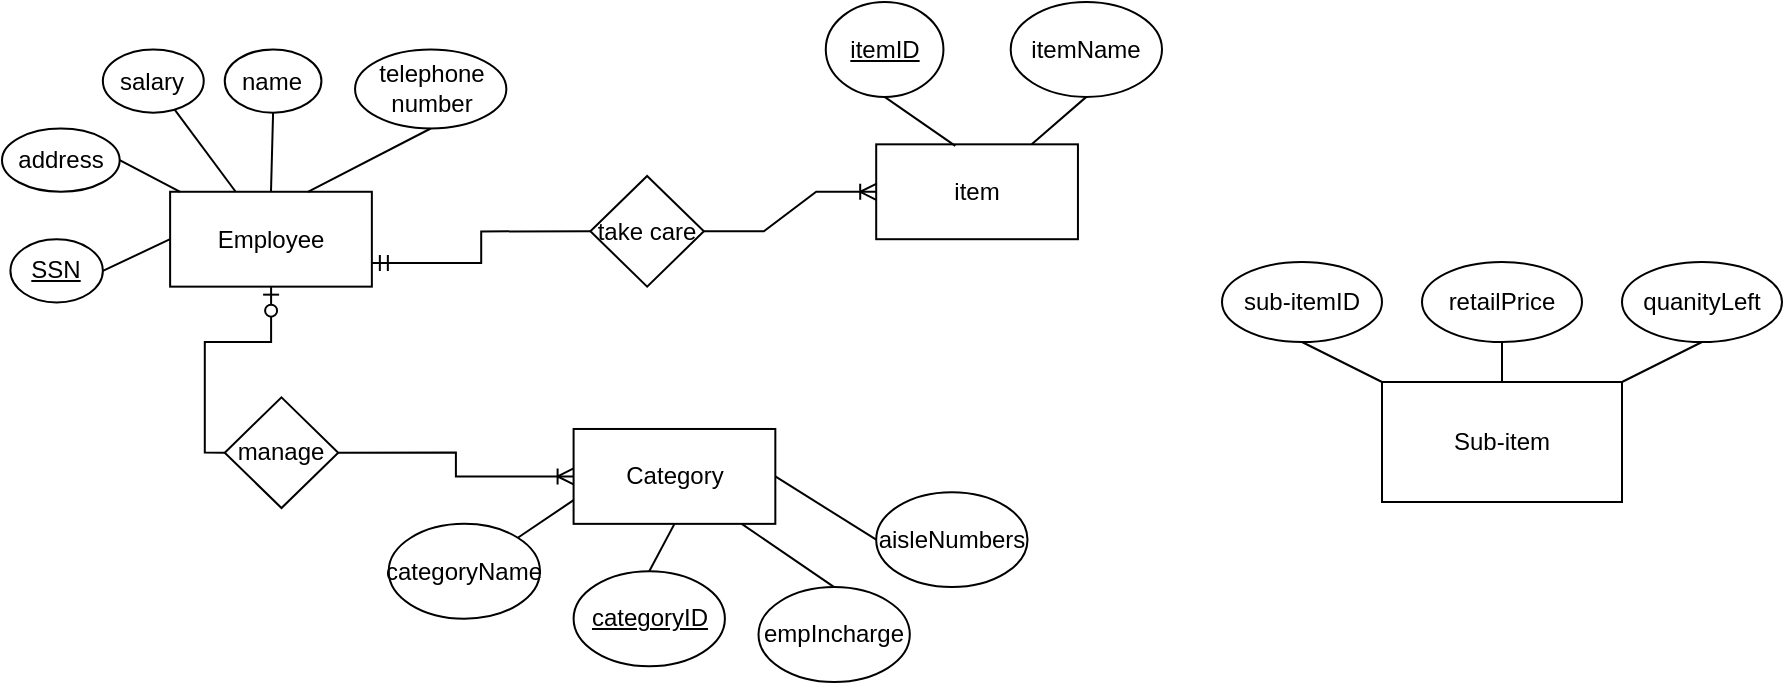 <mxfile version="20.8.19" type="github"><diagram name="Page-1" id="Hb8jT13U7dK3vNpKudgU"><mxGraphModel dx="1682" dy="518" grid="1" gridSize="10" guides="1" tooltips="1" connect="1" arrows="1" fold="1" page="1" pageScale="1" pageWidth="827" pageHeight="1169" math="0" shadow="0"><root><mxCell id="0"/><mxCell id="1" parent="0"/><mxCell id="pVPWwBX25Paq45T395zx-2" value="" style="group;movable=1;resizable=1;rotatable=1;deletable=1;editable=1;locked=0;connectable=1;" vertex="1" connectable="0" parent="1"><mxGeometry x="-810" y="10" width="580" height="340" as="geometry"/></mxCell><mxCell id="_CNHDKaY29BKCdkUsdy_-1" value="Employee&lt;br&gt;" style="rounded=0;whiteSpace=wrap;html=1;movable=0;resizable=0;rotatable=0;deletable=0;editable=0;locked=1;connectable=0;" vertex="1" parent="pVPWwBX25Paq45T395zx-2"><mxGeometry x="84.058" y="94.884" width="100.87" height="47.442" as="geometry"/></mxCell><mxCell id="_CNHDKaY29BKCdkUsdy_-2" value="&lt;u&gt;SSN&lt;/u&gt;" style="ellipse;whiteSpace=wrap;html=1;movable=0;resizable=0;rotatable=0;deletable=0;editable=0;locked=1;connectable=0;" vertex="1" parent="pVPWwBX25Paq45T395zx-2"><mxGeometry x="4.203" y="118.605" width="46.232" height="31.628" as="geometry"/></mxCell><mxCell id="_CNHDKaY29BKCdkUsdy_-3" value="salary&lt;br&gt;" style="ellipse;whiteSpace=wrap;html=1;movable=0;resizable=0;rotatable=0;deletable=0;editable=0;locked=1;connectable=0;" vertex="1" parent="pVPWwBX25Paq45T395zx-2"><mxGeometry x="50.435" y="23.721" width="50.435" height="31.628" as="geometry"/></mxCell><mxCell id="_CNHDKaY29BKCdkUsdy_-4" value="name" style="ellipse;whiteSpace=wrap;html=1;movable=0;resizable=0;rotatable=0;deletable=0;editable=0;locked=1;connectable=0;" vertex="1" parent="pVPWwBX25Paq45T395zx-2"><mxGeometry x="111.377" y="23.721" width="48.333" height="31.628" as="geometry"/></mxCell><mxCell id="_CNHDKaY29BKCdkUsdy_-5" value="telephone &lt;br&gt;number" style="ellipse;whiteSpace=wrap;html=1;movable=0;resizable=0;rotatable=0;deletable=0;editable=0;locked=1;connectable=0;" vertex="1" parent="pVPWwBX25Paq45T395zx-2"><mxGeometry x="176.522" y="23.721" width="75.652" height="39.535" as="geometry"/></mxCell><mxCell id="_CNHDKaY29BKCdkUsdy_-6" value="address" style="ellipse;whiteSpace=wrap;html=1;movable=0;resizable=0;rotatable=0;deletable=0;editable=0;locked=1;connectable=0;" vertex="1" parent="pVPWwBX25Paq45T395zx-2"><mxGeometry y="63.256" width="58.841" height="31.628" as="geometry"/></mxCell><mxCell id="_CNHDKaY29BKCdkUsdy_-26" value="" style="endArrow=none;html=1;rounded=0;exitX=1;exitY=0.5;exitDx=0;exitDy=0;entryX=0;entryY=0.5;entryDx=0;entryDy=0;movable=0;resizable=0;rotatable=0;deletable=0;editable=0;locked=1;connectable=0;" edge="1" parent="pVPWwBX25Paq45T395zx-2" source="_CNHDKaY29BKCdkUsdy_-2" target="_CNHDKaY29BKCdkUsdy_-1"><mxGeometry width="50" height="50" relative="1" as="geometry"><mxPoint x="428.696" y="221.395" as="sourcePoint"/><mxPoint x="470.725" y="181.86" as="targetPoint"/></mxGeometry></mxCell><mxCell id="_CNHDKaY29BKCdkUsdy_-27" value="" style="endArrow=none;html=1;rounded=0;exitX=1;exitY=0.5;exitDx=0;exitDy=0;movable=0;resizable=0;rotatable=0;deletable=0;editable=0;locked=1;connectable=0;" edge="1" parent="pVPWwBX25Paq45T395zx-2" source="_CNHDKaY29BKCdkUsdy_-6" target="_CNHDKaY29BKCdkUsdy_-1"><mxGeometry width="50" height="50" relative="1" as="geometry"><mxPoint x="428.696" y="221.395" as="sourcePoint"/><mxPoint x="470.725" y="181.86" as="targetPoint"/></mxGeometry></mxCell><mxCell id="_CNHDKaY29BKCdkUsdy_-29" value="" style="endArrow=none;html=1;rounded=0;movable=0;resizable=0;rotatable=0;deletable=0;editable=0;locked=1;connectable=0;" edge="1" parent="pVPWwBX25Paq45T395zx-2" source="_CNHDKaY29BKCdkUsdy_-3" target="_CNHDKaY29BKCdkUsdy_-1"><mxGeometry width="50" height="50" relative="1" as="geometry"><mxPoint x="428.696" y="221.395" as="sourcePoint"/><mxPoint x="470.725" y="181.86" as="targetPoint"/></mxGeometry></mxCell><mxCell id="_CNHDKaY29BKCdkUsdy_-30" value="" style="endArrow=none;html=1;rounded=0;exitX=0.5;exitY=1;exitDx=0;exitDy=0;entryX=0.5;entryY=0;entryDx=0;entryDy=0;movable=0;resizable=0;rotatable=0;deletable=0;editable=0;locked=1;connectable=0;" edge="1" parent="pVPWwBX25Paq45T395zx-2" source="_CNHDKaY29BKCdkUsdy_-4" target="_CNHDKaY29BKCdkUsdy_-1"><mxGeometry width="50" height="50" relative="1" as="geometry"><mxPoint x="428.696" y="221.395" as="sourcePoint"/><mxPoint x="470.725" y="181.86" as="targetPoint"/></mxGeometry></mxCell><mxCell id="_CNHDKaY29BKCdkUsdy_-31" value="" style="endArrow=none;html=1;rounded=0;entryX=0.683;entryY=0;entryDx=0;entryDy=0;entryPerimeter=0;exitX=0.5;exitY=1;exitDx=0;exitDy=0;movable=0;resizable=0;rotatable=0;deletable=0;editable=0;locked=1;connectable=0;" edge="1" parent="pVPWwBX25Paq45T395zx-2" source="_CNHDKaY29BKCdkUsdy_-5" target="_CNHDKaY29BKCdkUsdy_-1"><mxGeometry width="50" height="50" relative="1" as="geometry"><mxPoint x="201.739" y="63.256" as="sourcePoint"/><mxPoint x="470.725" y="181.86" as="targetPoint"/></mxGeometry></mxCell><mxCell id="_CNHDKaY29BKCdkUsdy_-32" value="Category" style="rounded=0;whiteSpace=wrap;html=1;movable=0;resizable=0;rotatable=0;deletable=0;editable=0;locked=1;connectable=0;" vertex="1" parent="pVPWwBX25Paq45T395zx-2"><mxGeometry x="285.797" y="213.488" width="100.87" height="47.442" as="geometry"/></mxCell><mxCell id="_CNHDKaY29BKCdkUsdy_-33" value="&lt;u&gt;categoryID&lt;/u&gt;" style="ellipse;whiteSpace=wrap;html=1;movable=0;resizable=0;rotatable=0;deletable=0;editable=0;locked=1;connectable=0;" vertex="1" parent="pVPWwBX25Paq45T395zx-2"><mxGeometry x="285.797" y="284.651" width="75.652" height="47.442" as="geometry"/></mxCell><mxCell id="_CNHDKaY29BKCdkUsdy_-34" value="categoryName" style="ellipse;whiteSpace=wrap;html=1;movable=0;resizable=0;rotatable=0;deletable=0;editable=0;locked=1;connectable=0;" vertex="1" parent="pVPWwBX25Paq45T395zx-2"><mxGeometry x="193.333" y="260.93" width="75.652" height="47.442" as="geometry"/></mxCell><mxCell id="_CNHDKaY29BKCdkUsdy_-35" value="empIncharge" style="ellipse;whiteSpace=wrap;html=1;movable=0;resizable=0;rotatable=0;deletable=0;editable=0;locked=1;connectable=0;" vertex="1" parent="pVPWwBX25Paq45T395zx-2"><mxGeometry x="378.261" y="292.558" width="75.652" height="47.442" as="geometry"/></mxCell><mxCell id="_CNHDKaY29BKCdkUsdy_-36" value="aisleNumbers" style="ellipse;whiteSpace=wrap;html=1;movable=0;resizable=0;rotatable=0;deletable=0;editable=0;locked=1;connectable=0;" vertex="1" parent="pVPWwBX25Paq45T395zx-2"><mxGeometry x="437.101" y="245.116" width="75.652" height="47.442" as="geometry"/></mxCell><mxCell id="_CNHDKaY29BKCdkUsdy_-41" value="" style="endArrow=none;html=1;rounded=0;exitX=1;exitY=0;exitDx=0;exitDy=0;entryX=0;entryY=0.75;entryDx=0;entryDy=0;movable=0;resizable=0;rotatable=0;deletable=0;editable=0;locked=1;connectable=0;" edge="1" parent="pVPWwBX25Paq45T395zx-2" source="_CNHDKaY29BKCdkUsdy_-34" target="_CNHDKaY29BKCdkUsdy_-32"><mxGeometry width="50" height="50" relative="1" as="geometry"><mxPoint x="361.449" y="347.907" as="sourcePoint"/><mxPoint x="403.478" y="308.372" as="targetPoint"/></mxGeometry></mxCell><mxCell id="_CNHDKaY29BKCdkUsdy_-43" value="" style="endArrow=none;html=1;rounded=0;exitX=0.5;exitY=0;exitDx=0;exitDy=0;entryX=0.5;entryY=1;entryDx=0;entryDy=0;movable=0;resizable=0;rotatable=0;deletable=0;editable=0;locked=1;connectable=0;" edge="1" parent="pVPWwBX25Paq45T395zx-2" source="_CNHDKaY29BKCdkUsdy_-33" target="_CNHDKaY29BKCdkUsdy_-32"><mxGeometry width="50" height="50" relative="1" as="geometry"><mxPoint x="361.449" y="347.907" as="sourcePoint"/><mxPoint x="403.478" y="308.372" as="targetPoint"/></mxGeometry></mxCell><mxCell id="_CNHDKaY29BKCdkUsdy_-44" value="" style="endArrow=none;html=1;rounded=0;exitX=0.5;exitY=0;exitDx=0;exitDy=0;movable=0;resizable=0;rotatable=0;deletable=0;editable=0;locked=1;connectable=0;" edge="1" parent="pVPWwBX25Paq45T395zx-2" source="_CNHDKaY29BKCdkUsdy_-35"><mxGeometry width="50" height="50" relative="1" as="geometry"><mxPoint x="361.449" y="347.907" as="sourcePoint"/><mxPoint x="369.855" y="260.93" as="targetPoint"/></mxGeometry></mxCell><mxCell id="_CNHDKaY29BKCdkUsdy_-45" value="" style="endArrow=none;html=1;rounded=0;exitX=0;exitY=0.5;exitDx=0;exitDy=0;entryX=1;entryY=0.5;entryDx=0;entryDy=0;movable=0;resizable=0;rotatable=0;deletable=0;editable=0;locked=1;connectable=0;" edge="1" parent="pVPWwBX25Paq45T395zx-2" source="_CNHDKaY29BKCdkUsdy_-36" target="_CNHDKaY29BKCdkUsdy_-32"><mxGeometry width="50" height="50" relative="1" as="geometry"><mxPoint x="361.449" y="347.907" as="sourcePoint"/><mxPoint x="403.478" y="308.372" as="targetPoint"/></mxGeometry></mxCell><mxCell id="_CNHDKaY29BKCdkUsdy_-46" value="manage" style="rhombus;whiteSpace=wrap;html=1;movable=0;resizable=0;rotatable=0;deletable=0;editable=0;locked=1;connectable=0;" vertex="1" parent="pVPWwBX25Paq45T395zx-2"><mxGeometry x="111.377" y="197.674" width="56.739" height="55.349" as="geometry"/></mxCell><mxCell id="_CNHDKaY29BKCdkUsdy_-47" value="" style="edgeStyle=orthogonalEdgeStyle;fontSize=12;html=1;endArrow=ERoneToMany;rounded=0;exitX=1;exitY=0.5;exitDx=0;exitDy=0;entryX=0;entryY=0.5;entryDx=0;entryDy=0;movable=0;resizable=0;rotatable=0;deletable=0;editable=0;locked=1;connectable=0;" edge="1" parent="pVPWwBX25Paq45T395zx-2" source="_CNHDKaY29BKCdkUsdy_-46" target="_CNHDKaY29BKCdkUsdy_-32"><mxGeometry width="100" height="100" relative="1" as="geometry"><mxPoint x="403.478" y="205.581" as="sourcePoint"/><mxPoint x="226.957" y="237.209" as="targetPoint"/><Array as="points"><mxPoint x="226.957" y="225.349"/><mxPoint x="226.957" y="237.209"/></Array></mxGeometry></mxCell><mxCell id="_CNHDKaY29BKCdkUsdy_-53" value="" style="edgeStyle=orthogonalEdgeStyle;fontSize=12;html=1;endArrow=ERzeroToOne;endFill=1;rounded=0;exitX=0;exitY=0.5;exitDx=0;exitDy=0;movable=0;resizable=0;rotatable=0;deletable=0;editable=0;locked=1;connectable=0;" edge="1" parent="pVPWwBX25Paq45T395zx-2" source="_CNHDKaY29BKCdkUsdy_-46" target="_CNHDKaY29BKCdkUsdy_-1"><mxGeometry width="100" height="100" relative="1" as="geometry"><mxPoint x="403.478" y="268.837" as="sourcePoint"/><mxPoint x="487.536" y="189.767" as="targetPoint"/></mxGeometry></mxCell><mxCell id="_CNHDKaY29BKCdkUsdy_-54" value="item" style="rounded=0;whiteSpace=wrap;html=1;movable=0;resizable=0;rotatable=0;deletable=0;editable=0;locked=1;connectable=0;" vertex="1" parent="pVPWwBX25Paq45T395zx-2"><mxGeometry x="437.101" y="71.163" width="100.87" height="47.442" as="geometry"/></mxCell><mxCell id="_CNHDKaY29BKCdkUsdy_-55" value="itemName" style="ellipse;whiteSpace=wrap;html=1;movable=0;resizable=0;rotatable=0;deletable=0;editable=0;locked=1;connectable=0;" vertex="1" parent="pVPWwBX25Paq45T395zx-2"><mxGeometry x="504.348" width="75.652" height="47.442" as="geometry"/></mxCell><mxCell id="_CNHDKaY29BKCdkUsdy_-56" value="&lt;u&gt;itemID&lt;/u&gt;" style="ellipse;whiteSpace=wrap;html=1;movable=0;resizable=0;rotatable=0;deletable=0;editable=0;locked=1;connectable=0;" vertex="1" parent="pVPWwBX25Paq45T395zx-2"><mxGeometry x="411.884" width="58.841" height="47.442" as="geometry"/></mxCell><mxCell id="_CNHDKaY29BKCdkUsdy_-57" value="" style="endArrow=none;html=1;rounded=0;entryX=0.5;entryY=1;entryDx=0;entryDy=0;exitX=0.392;exitY=0.017;exitDx=0;exitDy=0;exitPerimeter=0;movable=0;resizable=0;rotatable=0;deletable=0;editable=0;locked=1;connectable=0;" edge="1" parent="pVPWwBX25Paq45T395zx-2" source="_CNHDKaY29BKCdkUsdy_-54" target="_CNHDKaY29BKCdkUsdy_-56"><mxGeometry width="50" height="50" relative="1" as="geometry"><mxPoint x="428.696" y="245.116" as="sourcePoint"/><mxPoint x="470.725" y="205.581" as="targetPoint"/></mxGeometry></mxCell><mxCell id="_CNHDKaY29BKCdkUsdy_-61" value="" style="endArrow=none;html=1;rounded=0;entryX=0.5;entryY=1;entryDx=0;entryDy=0;movable=0;resizable=0;rotatable=0;deletable=0;editable=0;locked=1;connectable=0;" edge="1" parent="pVPWwBX25Paq45T395zx-2" source="_CNHDKaY29BKCdkUsdy_-54" target="_CNHDKaY29BKCdkUsdy_-55"><mxGeometry width="50" height="50" relative="1" as="geometry"><mxPoint x="428.696" y="245.116" as="sourcePoint"/><mxPoint x="470.725" y="205.581" as="targetPoint"/></mxGeometry></mxCell><mxCell id="_CNHDKaY29BKCdkUsdy_-62" value="take care" style="rhombus;whiteSpace=wrap;html=1;movable=0;resizable=0;rotatable=0;deletable=0;editable=0;locked=1;connectable=0;" vertex="1" parent="pVPWwBX25Paq45T395zx-2"><mxGeometry x="294.203" y="86.977" width="56.739" height="55.349" as="geometry"/></mxCell><mxCell id="_CNHDKaY29BKCdkUsdy_-64" value="" style="edgeStyle=orthogonalEdgeStyle;fontSize=12;html=1;endArrow=ERmandOne;rounded=0;exitX=0;exitY=0.5;exitDx=0;exitDy=0;entryX=1;entryY=0.75;entryDx=0;entryDy=0;movable=0;resizable=0;rotatable=0;deletable=0;editable=0;locked=1;connectable=0;" edge="1" parent="pVPWwBX25Paq45T395zx-2" source="_CNHDKaY29BKCdkUsdy_-62" target="_CNHDKaY29BKCdkUsdy_-1"><mxGeometry width="100" height="100" relative="1" as="geometry"><mxPoint x="403.478" y="268.837" as="sourcePoint"/><mxPoint x="260.58" y="158.14" as="targetPoint"/></mxGeometry></mxCell><mxCell id="_CNHDKaY29BKCdkUsdy_-65" value="" style="edgeStyle=entityRelationEdgeStyle;fontSize=12;html=1;endArrow=ERoneToMany;rounded=0;exitX=1;exitY=0.5;exitDx=0;exitDy=0;entryX=0;entryY=0.5;entryDx=0;entryDy=0;movable=0;resizable=0;rotatable=0;deletable=0;editable=0;locked=1;connectable=0;" edge="1" parent="pVPWwBX25Paq45T395zx-2" source="_CNHDKaY29BKCdkUsdy_-62" target="_CNHDKaY29BKCdkUsdy_-54"><mxGeometry width="100" height="100" relative="1" as="geometry"><mxPoint x="403.478" y="268.837" as="sourcePoint"/><mxPoint x="487.536" y="189.767" as="targetPoint"/></mxGeometry></mxCell><mxCell id="pVPWwBX25Paq45T395zx-11" value="" style="group" vertex="1" connectable="0" parent="1"><mxGeometry x="-200" y="140" width="280" height="120" as="geometry"/></mxCell><mxCell id="pVPWwBX25Paq45T395zx-3" value="Sub-item" style="rounded=0;whiteSpace=wrap;html=1;" vertex="1" parent="pVPWwBX25Paq45T395zx-11"><mxGeometry x="80" y="60" width="120" height="60" as="geometry"/></mxCell><mxCell id="pVPWwBX25Paq45T395zx-4" value="sub-itemID" style="ellipse;whiteSpace=wrap;html=1;" vertex="1" parent="pVPWwBX25Paq45T395zx-11"><mxGeometry width="80" height="40" as="geometry"/></mxCell><mxCell id="pVPWwBX25Paq45T395zx-6" value="retailPrice" style="ellipse;whiteSpace=wrap;html=1;" vertex="1" parent="pVPWwBX25Paq45T395zx-11"><mxGeometry x="100" width="80" height="40" as="geometry"/></mxCell><mxCell id="pVPWwBX25Paq45T395zx-7" value="quanityLeft" style="ellipse;whiteSpace=wrap;html=1;" vertex="1" parent="pVPWwBX25Paq45T395zx-11"><mxGeometry x="200" width="80" height="40" as="geometry"/></mxCell><mxCell id="pVPWwBX25Paq45T395zx-8" value="" style="endArrow=none;html=1;rounded=0;exitX=0.5;exitY=1;exitDx=0;exitDy=0;entryX=0;entryY=0;entryDx=0;entryDy=0;" edge="1" parent="pVPWwBX25Paq45T395zx-11" source="pVPWwBX25Paq45T395zx-4" target="pVPWwBX25Paq45T395zx-3"><mxGeometry width="50" height="50" relative="1" as="geometry"><mxPoint x="210" y="20" as="sourcePoint"/><mxPoint x="260" y="-30" as="targetPoint"/></mxGeometry></mxCell><mxCell id="pVPWwBX25Paq45T395zx-9" value="" style="endArrow=none;html=1;rounded=0;exitX=0.5;exitY=1;exitDx=0;exitDy=0;" edge="1" parent="pVPWwBX25Paq45T395zx-11" source="pVPWwBX25Paq45T395zx-6" target="pVPWwBX25Paq45T395zx-3"><mxGeometry width="50" height="50" relative="1" as="geometry"><mxPoint x="210" y="20" as="sourcePoint"/><mxPoint x="260" y="-30" as="targetPoint"/></mxGeometry></mxCell><mxCell id="pVPWwBX25Paq45T395zx-10" value="" style="endArrow=none;html=1;rounded=0;exitX=1;exitY=0;exitDx=0;exitDy=0;entryX=0.5;entryY=1;entryDx=0;entryDy=0;" edge="1" parent="pVPWwBX25Paq45T395zx-11" source="pVPWwBX25Paq45T395zx-3" target="pVPWwBX25Paq45T395zx-7"><mxGeometry width="50" height="50" relative="1" as="geometry"><mxPoint x="210" y="20" as="sourcePoint"/><mxPoint x="260" y="-30" as="targetPoint"/></mxGeometry></mxCell></root></mxGraphModel></diagram></mxfile>